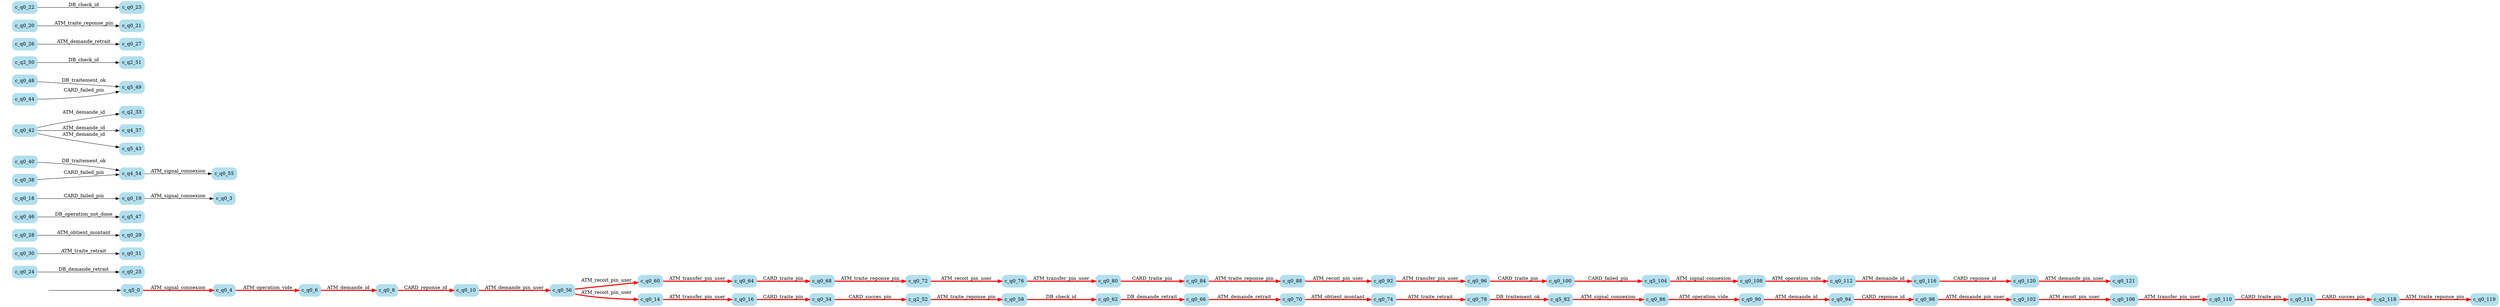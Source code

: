 digraph G {

	rankdir = LR;

	start_c_q5_0[style=invisible];

	node[shape=box, style="rounded, filled", color=lightblue2];

	c_q0_24[label="c_q0_24"];
	c_q0_86[label="c_q0_86"];
	c_q0_30[label="c_q0_30"];
	c_q0_62[label="c_q0_62"];
	c_q0_72[label="c_q0_72"];
	c_q0_29[label="c_q0_29"];
	c_q0_116[label="c_q0_116"];
	c_q0_110[label="c_q0_110"];
	c_q0_10[label="c_q0_10"];
	c_q0_76[label="c_q0_76"];
	c_q0_8[label="c_q0_8"];
	c_q0_46[label="c_q0_46"];
	c_q0_3[label="c_q0_3"];
	c_q4_54[label="c_q4_54"];
	c_q0_70[label="c_q0_70"];
	c_q2_33[label="c_q2_33"];
	c_q0_48[label="c_q0_48"];
	c_q5_49[label="c_q5_49"];
	c_q2_51[label="c_q2_51"];
	c_q0_96[label="c_q0_96"];
	c_q0_28[label="c_q0_28"];
	c_q0_55[label="c_q0_55"];
	c_q0_80[label="c_q0_80"];
	c_q0_44[label="c_q0_44"];
	c_q0_42[label="c_q0_42"];
	c_q0_106[label="c_q0_106"];
	c_q0_56[label="c_q0_56"];
	c_q0_84[label="c_q0_84"];
	c_q0_100[label="c_q0_100"];
	c_q0_19[label="c_q0_19"];
	c_q0_60[label="c_q0_60"];
	c_q0_16[label="c_q0_16"];
	c_q0_31[label="c_q0_31"];
	c_q2_118[label="c_q2_118"];
	c_q0_114[label="c_q0_114"];
	c_q0_88[label="c_q0_88"];
	c_q0_14[label="c_q0_14"];
	c_q0_98[label="c_q0_98"];
	c_q2_50[label="c_q2_50"];
	c_q0_92[label="c_q0_92"];
	c_q5_47[label="c_q5_47"];
	c_q5_0[label="c_q5_0"];
	c_q0_40[label="c_q0_40"];
	c_q0_66[label="c_q0_66"];
	c_q0_27[label="c_q0_27"];
	c_q0_119[label="c_q0_119"];
	c_q4_37[label="c_q4_37"];
	c_q5_104[label="c_q5_104"];
	c_q0_20[label="c_q0_20"];
	c_q0_18[label="c_q0_18"];
	c_q2_52[label="c_q2_52"];
	c_q0_78[label="c_q0_78"];
	c_q0_94[label="c_q0_94"];
	c_q0_108[label="c_q0_108"];
	c_q5_82[label="c_q5_82"];
	c_q0_6[label="c_q0_6"];
	c_q0_22[label="c_q0_22"];
	c_q0_26[label="c_q0_26"];
	c_q0_4[label="c_q0_4"];
	c_q0_74[label="c_q0_74"];
	c_q0_58[label="c_q0_58"];
	c_q0_120[label="c_q0_120"];
	c_q0_121[label="c_q0_121"];
	c_q0_112[label="c_q0_112"];
	c_q5_43[label="c_q5_43"];
	c_q0_23[label="c_q0_23"];
	c_q0_102[label="c_q0_102"];
	c_q0_21[label="c_q0_21"];
	c_q0_90[label="c_q0_90"];
	c_q0_25[label="c_q0_25"];
	c_q0_34[label="c_q0_34"];
	c_q0_64[label="c_q0_64"];
	c_q0_38[label="c_q0_38"];
	c_q0_68[label="c_q0_68"];

	start_c_q5_0 -> c_q5_0;
	c_q5_0 -> c_q0_4[label="ATM_signal_connexion", penwidth=3, color=red];
	c_q0_19 -> c_q0_3[label="ATM_signal_connexion"];
	c_q0_4 -> c_q0_6[label="ATM_operation_vide", penwidth=3, color=red];
	c_q0_6 -> c_q0_8[label="ATM_demande_id", penwidth=3, color=red];
	c_q0_8 -> c_q0_10[label="CARD_reponse_id", penwidth=3, color=red];
	c_q0_10 -> c_q0_56[label="ATM_demande_pin_user", penwidth=3, color=red];
	c_q0_56 -> c_q0_14[label="ATM_recoit_pin_user", penwidth=3, color=red];
	c_q0_14 -> c_q0_16[label="ATM_transfer_pin_user", penwidth=3, color=red];
	c_q0_16 -> c_q0_34[label="CARD_traite_pin", penwidth=3, color=red];
	c_q0_18 -> c_q0_19[label="CARD_failed_pin"];
	c_q0_20 -> c_q0_21[label="ATM_traite_reponse_pin"];
	c_q0_22 -> c_q0_23[label="DB_check_id"];
	c_q0_24 -> c_q0_25[label="DB_demande_retrait"];
	c_q0_26 -> c_q0_27[label="ATM_demande_retrait"];
	c_q0_28 -> c_q0_29[label="ATM_obtient_montant"];
	c_q0_30 -> c_q0_31[label="ATM_traite_retrait"];
	c_q0_42 -> c_q2_33[label="ATM_demande_id"];
	c_q0_34 -> c_q2_52[label="CARD_succes_pin", penwidth=3, color=red];
	c_q0_42 -> c_q4_37[label="ATM_demande_id"];
	c_q0_38 -> c_q4_54[label="CARD_failed_pin"];
	c_q0_40 -> c_q4_54[label="DB_traitement_ok"];
	c_q0_42 -> c_q5_43[label="ATM_demande_id"];
	c_q0_44 -> c_q5_49[label="CARD_failed_pin"];
	c_q0_46 -> c_q5_47[label="DB_operation_not_done"];
	c_q0_48 -> c_q5_49[label="DB_traitement_ok"];
	c_q2_50 -> c_q2_51[label="DB_check_id"];
	c_q2_52 -> c_q0_58[label="ATM_traite_reponse_pin", penwidth=3, color=red];
	c_q4_54 -> c_q0_55[label="ATM_signal_connexion"];
	c_q0_56 -> c_q0_60[label="ATM_recoit_pin_user", penwidth=3, color=red];
	c_q0_58 -> c_q0_62[label="DB_check_id", penwidth=3, color=red];
	c_q0_60 -> c_q0_64[label="ATM_transfer_pin_user", penwidth=3, color=red];
	c_q0_62 -> c_q0_66[label="DB_demande_retrait", penwidth=3, color=red];
	c_q0_64 -> c_q0_68[label="CARD_traite_pin", penwidth=3, color=red];
	c_q0_66 -> c_q0_70[label="ATM_demande_retrait", penwidth=3, color=red];
	c_q0_68 -> c_q0_72[label="ATM_traite_reponse_pin", penwidth=3, color=red];
	c_q0_70 -> c_q0_74[label="ATM_obtient_montant", penwidth=3, color=red];
	c_q0_72 -> c_q0_76[label="ATM_recoit_pin_user", penwidth=3, color=red];
	c_q0_74 -> c_q0_78[label="ATM_traite_retrait", penwidth=3, color=red];
	c_q0_76 -> c_q0_80[label="ATM_transfer_pin_user", penwidth=3, color=red];
	c_q0_78 -> c_q5_82[label="DB_traitement_ok", penwidth=3, color=red];
	c_q0_80 -> c_q0_84[label="CARD_traite_pin", penwidth=3, color=red];
	c_q5_82 -> c_q0_86[label="ATM_signal_connexion", penwidth=3, color=red];
	c_q0_84 -> c_q0_88[label="ATM_traite_reponse_pin", penwidth=3, color=red];
	c_q0_86 -> c_q0_90[label="ATM_operation_vide", penwidth=3, color=red];
	c_q0_88 -> c_q0_92[label="ATM_recoit_pin_user", penwidth=3, color=red];
	c_q0_90 -> c_q0_94[label="ATM_demande_id", penwidth=3, color=red];
	c_q0_92 -> c_q0_96[label="ATM_transfer_pin_user", penwidth=3, color=red];
	c_q0_94 -> c_q0_98[label="CARD_reponse_id", penwidth=3, color=red];
	c_q0_96 -> c_q0_100[label="CARD_traite_pin", penwidth=3, color=red];
	c_q0_98 -> c_q0_102[label="ATM_demande_pin_user", penwidth=3, color=red];
	c_q0_100 -> c_q5_104[label="CARD_failed_pin", penwidth=3, color=red];
	c_q0_102 -> c_q0_106[label="ATM_recoit_pin_user", penwidth=3, color=red];
	c_q5_104 -> c_q0_108[label="ATM_signal_connexion", penwidth=3, color=red];
	c_q0_106 -> c_q0_110[label="ATM_transfer_pin_user", penwidth=3, color=red];
	c_q0_108 -> c_q0_112[label="ATM_operation_vide", penwidth=3, color=red];
	c_q0_110 -> c_q0_114[label="CARD_traite_pin", penwidth=3, color=red];
	c_q0_112 -> c_q0_116[label="ATM_demande_id", penwidth=3, color=red];
	c_q0_114 -> c_q2_118[label="CARD_succes_pin", penwidth=3, color=red];
	c_q0_116 -> c_q0_120[label="CARD_reponse_id", penwidth=3, color=red];
	c_q2_118 -> c_q0_119[label="ATM_traite_reponse_pin", penwidth=3, color=red];
	c_q0_120 -> c_q0_121[label="ATM_demande_pin_user", penwidth=3, color=red];

}
